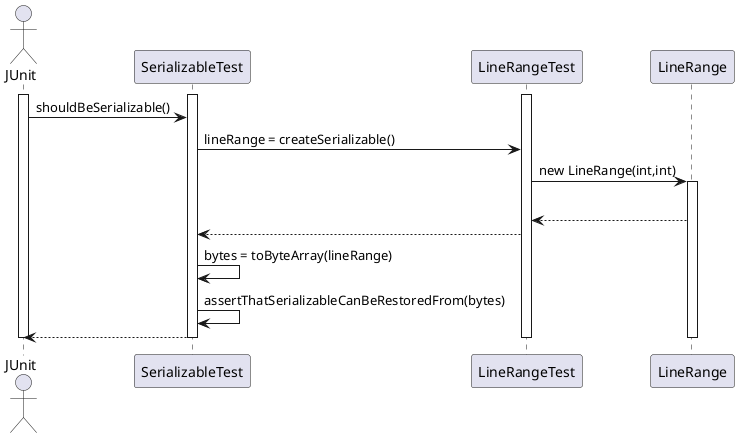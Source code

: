 @startuml

actor JUnit
participant SerializableTest
participant LineRangeTest
participant LineRange

activate JUnit
activate SerializableTest
activate LineRangeTest

JUnit -> SerializableTest : shouldBeSerializable()
SerializableTest -> LineRangeTest : lineRange = createSerializable()

LineRangeTest -> LineRange : new LineRange(int,int)
activate LineRange
|||
LineRangeTest <-- LineRange

SerializableTest <-- LineRangeTest
SerializableTest -> SerializableTest : bytes = toByteArray(lineRange)
SerializableTest -> SerializableTest : assertThatSerializableCanBeRestoredFrom(bytes)
JUnit <-- SerializableTest

deactivate LineRange
deactivate LineRangeTest
deactivate SerializableTest
deactivate JUnit

@enduml